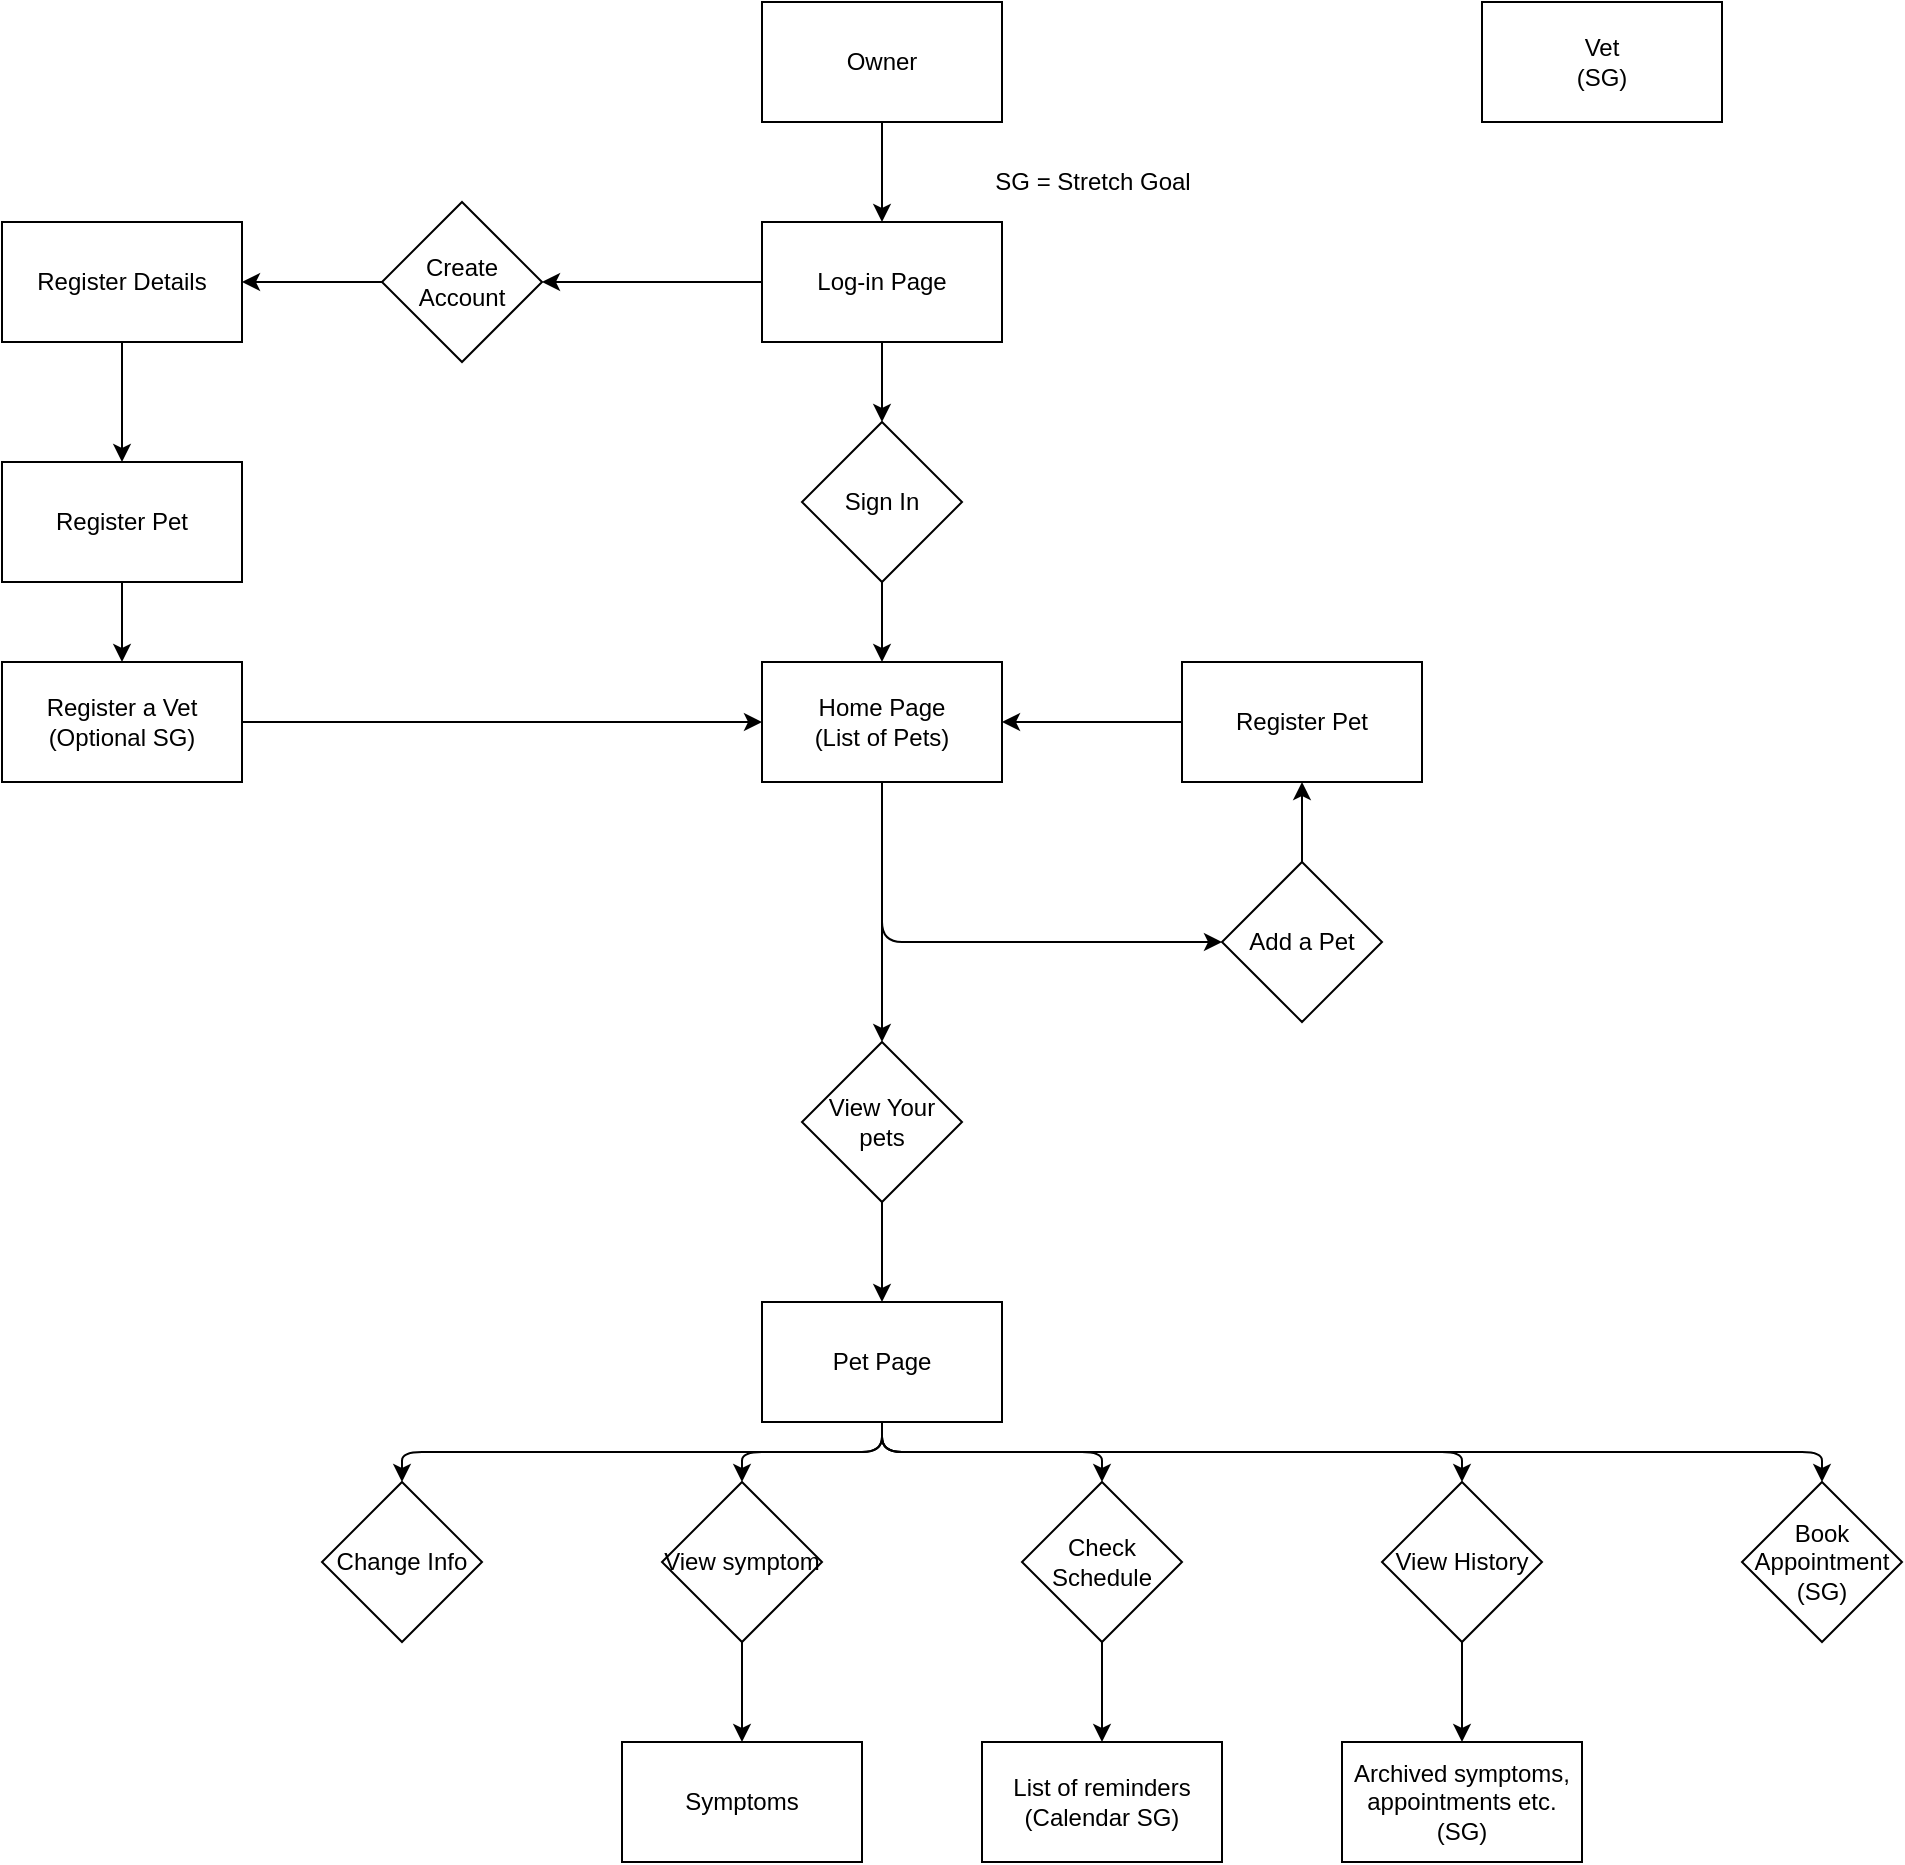 <mxfile>
    <diagram id="YHTHXDriRnfiDZVHunYa" name="Page-1">
        <mxGraphModel dx="2099" dy="646" grid="1" gridSize="10" guides="1" tooltips="1" connect="1" arrows="1" fold="1" page="1" pageScale="1" pageWidth="850" pageHeight="1100" math="0" shadow="0">
            <root>
                <mxCell id="0"/>
                <mxCell id="1" parent="0"/>
                <mxCell id="12" style="edgeStyle=orthogonalEdgeStyle;html=1;exitX=0.5;exitY=1;exitDx=0;exitDy=0;" edge="1" parent="1" source="2" target="4">
                    <mxGeometry relative="1" as="geometry"/>
                </mxCell>
                <mxCell id="2" value="Owner" style="whiteSpace=wrap;html=1;" vertex="1" parent="1">
                    <mxGeometry x="230" y="10" width="120" height="60" as="geometry"/>
                </mxCell>
                <mxCell id="3" value="Vet&lt;br&gt;(SG)" style="whiteSpace=wrap;html=1;" vertex="1" parent="1">
                    <mxGeometry x="590" y="10" width="120" height="60" as="geometry"/>
                </mxCell>
                <mxCell id="13" style="edgeStyle=orthogonalEdgeStyle;html=1;exitX=0;exitY=0.5;exitDx=0;exitDy=0;entryX=1;entryY=0.5;entryDx=0;entryDy=0;" edge="1" parent="1" source="4" target="6">
                    <mxGeometry relative="1" as="geometry"/>
                </mxCell>
                <mxCell id="18" style="edgeStyle=orthogonalEdgeStyle;html=1;exitX=0.5;exitY=1;exitDx=0;exitDy=0;entryX=0.5;entryY=0;entryDx=0;entryDy=0;" edge="1" parent="1" source="4" target="5">
                    <mxGeometry relative="1" as="geometry"/>
                </mxCell>
                <mxCell id="4" value="Log-in Page" style="whiteSpace=wrap;html=1;" vertex="1" parent="1">
                    <mxGeometry x="230" y="120" width="120" height="60" as="geometry"/>
                </mxCell>
                <mxCell id="19" style="edgeStyle=orthogonalEdgeStyle;html=1;exitX=0.5;exitY=1;exitDx=0;exitDy=0;entryX=0.5;entryY=0;entryDx=0;entryDy=0;" edge="1" parent="1" source="5" target="7">
                    <mxGeometry relative="1" as="geometry"/>
                </mxCell>
                <mxCell id="5" value="Sign In" style="rhombus;whiteSpace=wrap;html=1;" vertex="1" parent="1">
                    <mxGeometry x="250" y="220" width="80" height="80" as="geometry"/>
                </mxCell>
                <mxCell id="14" style="edgeStyle=orthogonalEdgeStyle;html=1;exitX=0;exitY=0.5;exitDx=0;exitDy=0;" edge="1" parent="1" source="6" target="8">
                    <mxGeometry relative="1" as="geometry"/>
                </mxCell>
                <mxCell id="6" value="Create Account" style="rhombus;whiteSpace=wrap;html=1;" vertex="1" parent="1">
                    <mxGeometry x="40" y="110" width="80" height="80" as="geometry"/>
                </mxCell>
                <mxCell id="22" style="edgeStyle=orthogonalEdgeStyle;html=1;exitX=0.5;exitY=1;exitDx=0;exitDy=0;entryX=0;entryY=0.5;entryDx=0;entryDy=0;" edge="1" parent="1" source="7" target="20">
                    <mxGeometry relative="1" as="geometry"/>
                </mxCell>
                <mxCell id="23" style="edgeStyle=orthogonalEdgeStyle;html=1;exitX=0.5;exitY=1;exitDx=0;exitDy=0;entryX=0.5;entryY=0;entryDx=0;entryDy=0;" edge="1" parent="1" source="7" target="21">
                    <mxGeometry relative="1" as="geometry"/>
                </mxCell>
                <mxCell id="7" value="Home Page&lt;br&gt;(List of Pets)" style="whiteSpace=wrap;html=1;" vertex="1" parent="1">
                    <mxGeometry x="230" y="340" width="120" height="60" as="geometry"/>
                </mxCell>
                <mxCell id="15" style="edgeStyle=orthogonalEdgeStyle;html=1;exitX=0.5;exitY=1;exitDx=0;exitDy=0;entryX=0.5;entryY=0;entryDx=0;entryDy=0;" edge="1" parent="1" source="8" target="9">
                    <mxGeometry relative="1" as="geometry"/>
                </mxCell>
                <mxCell id="8" value="Register Details" style="whiteSpace=wrap;html=1;" vertex="1" parent="1">
                    <mxGeometry x="-150" y="120" width="120" height="60" as="geometry"/>
                </mxCell>
                <mxCell id="16" style="edgeStyle=orthogonalEdgeStyle;html=1;exitX=0.5;exitY=1;exitDx=0;exitDy=0;entryX=0.5;entryY=0;entryDx=0;entryDy=0;" edge="1" parent="1" source="9" target="11">
                    <mxGeometry relative="1" as="geometry"/>
                </mxCell>
                <mxCell id="9" value="Register Pet" style="whiteSpace=wrap;html=1;" vertex="1" parent="1">
                    <mxGeometry x="-150" y="240" width="120" height="60" as="geometry"/>
                </mxCell>
                <mxCell id="17" style="edgeStyle=orthogonalEdgeStyle;html=1;exitX=1;exitY=0.5;exitDx=0;exitDy=0;entryX=0;entryY=0.5;entryDx=0;entryDy=0;" edge="1" parent="1" source="11" target="7">
                    <mxGeometry relative="1" as="geometry"/>
                </mxCell>
                <mxCell id="11" value="Register a Vet&lt;br&gt;(Optional SG)" style="whiteSpace=wrap;html=1;" vertex="1" parent="1">
                    <mxGeometry x="-150" y="340" width="120" height="60" as="geometry"/>
                </mxCell>
                <mxCell id="26" style="edgeStyle=orthogonalEdgeStyle;html=1;exitX=0.5;exitY=0;exitDx=0;exitDy=0;entryX=0.5;entryY=1;entryDx=0;entryDy=0;" edge="1" parent="1" source="20" target="24">
                    <mxGeometry relative="1" as="geometry"/>
                </mxCell>
                <mxCell id="20" value="Add a Pet" style="rhombus;whiteSpace=wrap;html=1;" vertex="1" parent="1">
                    <mxGeometry x="460" y="440" width="80" height="80" as="geometry"/>
                </mxCell>
                <mxCell id="30" style="edgeStyle=orthogonalEdgeStyle;html=1;exitX=0.5;exitY=1;exitDx=0;exitDy=0;" edge="1" parent="1" source="21" target="28">
                    <mxGeometry relative="1" as="geometry"/>
                </mxCell>
                <mxCell id="21" value="View Your pets" style="rhombus;whiteSpace=wrap;html=1;" vertex="1" parent="1">
                    <mxGeometry x="250" y="530" width="80" height="80" as="geometry"/>
                </mxCell>
                <mxCell id="27" style="edgeStyle=orthogonalEdgeStyle;html=1;exitX=0;exitY=0.5;exitDx=0;exitDy=0;entryX=1;entryY=0.5;entryDx=0;entryDy=0;" edge="1" parent="1" source="24" target="7">
                    <mxGeometry relative="1" as="geometry"/>
                </mxCell>
                <mxCell id="24" value="Register Pet" style="whiteSpace=wrap;html=1;" vertex="1" parent="1">
                    <mxGeometry x="440" y="340" width="120" height="60" as="geometry"/>
                </mxCell>
                <mxCell id="36" style="edgeStyle=orthogonalEdgeStyle;html=1;exitX=0.5;exitY=1;exitDx=0;exitDy=0;" edge="1" parent="1" source="28" target="33">
                    <mxGeometry relative="1" as="geometry"/>
                </mxCell>
                <mxCell id="38" style="edgeStyle=orthogonalEdgeStyle;html=1;exitX=0.5;exitY=1;exitDx=0;exitDy=0;entryX=0.5;entryY=0;entryDx=0;entryDy=0;" edge="1" parent="1" source="28" target="34">
                    <mxGeometry relative="1" as="geometry"/>
                </mxCell>
                <mxCell id="41" style="edgeStyle=orthogonalEdgeStyle;html=1;exitX=0.5;exitY=1;exitDx=0;exitDy=0;" edge="1" parent="1" source="28" target="32">
                    <mxGeometry relative="1" as="geometry"/>
                </mxCell>
                <mxCell id="44" style="edgeStyle=orthogonalEdgeStyle;html=1;exitX=0.5;exitY=1;exitDx=0;exitDy=0;" edge="1" parent="1" source="28" target="43">
                    <mxGeometry relative="1" as="geometry"/>
                </mxCell>
                <mxCell id="48" style="edgeStyle=orthogonalEdgeStyle;html=1;exitX=0.5;exitY=1;exitDx=0;exitDy=0;entryX=0.5;entryY=0;entryDx=0;entryDy=0;" edge="1" parent="1" source="28" target="47">
                    <mxGeometry relative="1" as="geometry"/>
                </mxCell>
                <mxCell id="28" value="Pet Page" style="whiteSpace=wrap;html=1;" vertex="1" parent="1">
                    <mxGeometry x="230" y="660" width="120" height="60" as="geometry"/>
                </mxCell>
                <mxCell id="32" value="Change Info" style="rhombus;whiteSpace=wrap;html=1;" vertex="1" parent="1">
                    <mxGeometry x="10" y="750" width="80" height="80" as="geometry"/>
                </mxCell>
                <mxCell id="37" style="edgeStyle=orthogonalEdgeStyle;html=1;exitX=0.5;exitY=1;exitDx=0;exitDy=0;entryX=0.5;entryY=0;entryDx=0;entryDy=0;" edge="1" parent="1" source="33" target="35">
                    <mxGeometry relative="1" as="geometry"/>
                </mxCell>
                <mxCell id="33" value="View symptom" style="rhombus;whiteSpace=wrap;html=1;" vertex="1" parent="1">
                    <mxGeometry x="180" y="750" width="80" height="80" as="geometry"/>
                </mxCell>
                <mxCell id="40" style="edgeStyle=orthogonalEdgeStyle;html=1;exitX=0.5;exitY=1;exitDx=0;exitDy=0;entryX=0.5;entryY=0;entryDx=0;entryDy=0;" edge="1" parent="1" source="34" target="39">
                    <mxGeometry relative="1" as="geometry"/>
                </mxCell>
                <mxCell id="34" value="Check Schedule" style="rhombus;whiteSpace=wrap;html=1;" vertex="1" parent="1">
                    <mxGeometry x="360" y="750" width="80" height="80" as="geometry"/>
                </mxCell>
                <mxCell id="35" value="Symptoms" style="whiteSpace=wrap;html=1;" vertex="1" parent="1">
                    <mxGeometry x="160" y="880" width="120" height="60" as="geometry"/>
                </mxCell>
                <mxCell id="39" value="List of reminders&lt;br&gt;(Calendar SG)" style="whiteSpace=wrap;html=1;" vertex="1" parent="1">
                    <mxGeometry x="340" y="880" width="120" height="60" as="geometry"/>
                </mxCell>
                <mxCell id="42" value="SG = Stretch Goal" style="text;html=1;resizable=0;autosize=1;align=center;verticalAlign=middle;points=[];fillColor=none;strokeColor=none;rounded=0;" vertex="1" parent="1">
                    <mxGeometry x="340" y="90" width="110" height="20" as="geometry"/>
                </mxCell>
                <mxCell id="46" style="edgeStyle=orthogonalEdgeStyle;html=1;exitX=0.5;exitY=1;exitDx=0;exitDy=0;" edge="1" parent="1" source="43" target="45">
                    <mxGeometry relative="1" as="geometry"/>
                </mxCell>
                <mxCell id="43" value="View History" style="rhombus;whiteSpace=wrap;html=1;" vertex="1" parent="1">
                    <mxGeometry x="540" y="750" width="80" height="80" as="geometry"/>
                </mxCell>
                <mxCell id="45" value="Archived symptoms, appointments etc. (SG)" style="whiteSpace=wrap;html=1;" vertex="1" parent="1">
                    <mxGeometry x="520" y="880" width="120" height="60" as="geometry"/>
                </mxCell>
                <mxCell id="47" value="Book Appointment (SG)" style="rhombus;whiteSpace=wrap;html=1;" vertex="1" parent="1">
                    <mxGeometry x="720" y="750" width="80" height="80" as="geometry"/>
                </mxCell>
            </root>
        </mxGraphModel>
    </diagram>
</mxfile>